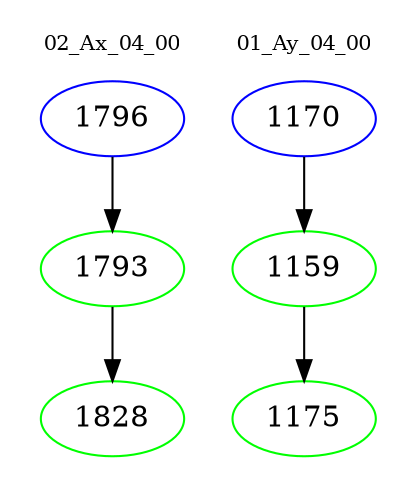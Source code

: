 digraph{
subgraph cluster_0 {
color = white
label = "02_Ax_04_00";
fontsize=10;
T0_1796 [label="1796", color="blue"]
T0_1796 -> T0_1793 [color="black"]
T0_1793 [label="1793", color="green"]
T0_1793 -> T0_1828 [color="black"]
T0_1828 [label="1828", color="green"]
}
subgraph cluster_1 {
color = white
label = "01_Ay_04_00";
fontsize=10;
T1_1170 [label="1170", color="blue"]
T1_1170 -> T1_1159 [color="black"]
T1_1159 [label="1159", color="green"]
T1_1159 -> T1_1175 [color="black"]
T1_1175 [label="1175", color="green"]
}
}
